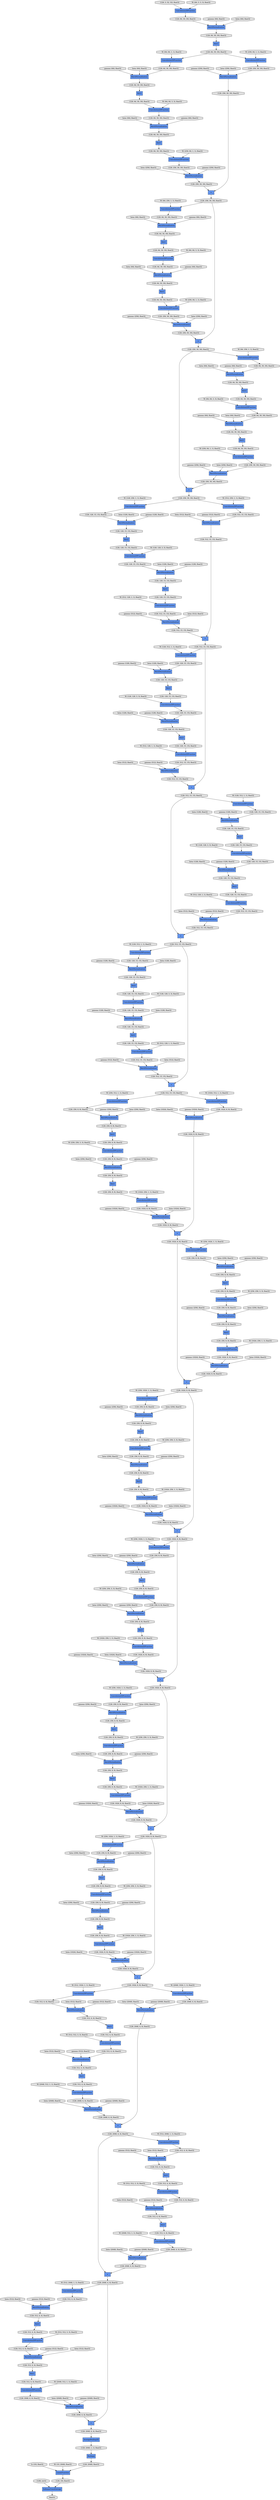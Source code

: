 digraph graphname{rankdir=TB;2721975992392 [label="_ + _",shape="record",fillcolor="#6495ED",style="filled"];2721975992520 [label="(128, 512, 4, 4), float32",shape="octagon",fillcolor="#E0E0E0",style="filled"];2721975730376 [label="ReLU",shape="record",fillcolor="#6495ED",style="filled"];2722725920968 [label="beta: (64), float32",shape="octagon",fillcolor="#E0E0E0",style="filled"];2722725921032 [label="W: (64, 64, 3, 3), float32",shape="octagon",fillcolor="#E0E0E0",style="filled"];2721975730504 [label="(128, 64, 30, 30), float32",shape="octagon",fillcolor="#E0E0E0",style="filled"];2721975861704 [label="ReLU",shape="record",fillcolor="#6495ED",style="filled"];2721975992904 [label="(128, 2048, 4, 4), float32",shape="octagon",fillcolor="#E0E0E0",style="filled"];2721975861832 [label="(128, 256, 8, 8), float32",shape="octagon",fillcolor="#E0E0E0",style="filled"];2722725921352 [label="gamma: (64), float32",shape="octagon",fillcolor="#E0E0E0",style="filled"];2721975861896 [label="BatchNormalization",shape="record",fillcolor="#6495ED",style="filled"];2722725921416 [label="W: (256, 64, 1, 1), float32",shape="octagon",fillcolor="#E0E0E0",style="filled"];2721975731080 [label="(128, 64, 30, 30), float32",shape="octagon",fillcolor="#E0E0E0",style="filled"];2721975731144 [label="_ + _",shape="record",fillcolor="#6495ED",style="filled"];2722725889032 [label="gamma: (256), float32",shape="octagon",fillcolor="#E0E0E0",style="filled"];2722725987464 [label="W: (512, 512, 3, 3), float32",shape="octagon",fillcolor="#E0E0E0",style="filled"];2721975993480 [label="(128, 2048, 4, 4), float32",shape="octagon",fillcolor="#E0E0E0",style="filled"];2721975862408 [label="(128, 256, 8, 8), float32",shape="octagon",fillcolor="#E0E0E0",style="filled"];2721975731336 [label="(128, 64, 30, 30), float32",shape="octagon",fillcolor="#E0E0E0",style="filled"];2721975862472 [label="_ + _",shape="record",fillcolor="#6495ED",style="filled"];2722725987592 [label="W: (2048, 512, 1, 1), float32",shape="octagon",fillcolor="#E0E0E0",style="filled"];2721975993672 [label="(128, 2048, 4, 4), float32",shape="octagon",fillcolor="#E0E0E0",style="filled"];2721975862664 [label="(128, 256, 8, 8), float32",shape="octagon",fillcolor="#E0E0E0",style="filled"];2722725922184 [label="beta: (64), float32",shape="octagon",fillcolor="#E0E0E0",style="filled"];2722726020552 [label="beta: (2048), float32",shape="octagon",fillcolor="#E0E0E0",style="filled"];2722725889480 [label="beta: (1024), float32",shape="octagon",fillcolor="#E0E0E0",style="filled"];2721975993864 [label="ReLU",shape="record",fillcolor="#6495ED",style="filled"];2721975731720 [label="(128, 256, 30, 30), float32",shape="octagon",fillcolor="#E0E0E0",style="filled"];2721975731784 [label="BatchNormalization",shape="record",fillcolor="#6495ED",style="filled"];2721975993992 [label="(128, 512, 4, 4), float32",shape="octagon",fillcolor="#E0E0E0",style="filled"];2722725987976 [label="beta: (512), float32",shape="octagon",fillcolor="#E0E0E0",style="filled"];2721975731848 [label="Convolution2DFunction",shape="record",fillcolor="#6495ED",style="filled"];2721975994056 [label="BatchNormalization",shape="record",fillcolor="#6495ED",style="filled"];2722726020872 [label="W: (2048, 1024, 1, 1), float32",shape="octagon",fillcolor="#E0E0E0",style="filled"];2721975863048 [label="(128, 1024, 8, 8), float32",shape="octagon",fillcolor="#E0E0E0",style="filled"];2721975863112 [label="BatchNormalization",shape="record",fillcolor="#6495ED",style="filled"];2722725988232 [label="beta: (512), float32",shape="octagon",fillcolor="#E0E0E0",style="filled"];2721975863176 [label="Convolution2DFunction",shape="record",fillcolor="#6495ED",style="filled"];2721975994440 [label="Convolution2DFunction",shape="record",fillcolor="#6495ED",style="filled"];2722726021192 [label="gamma: (2048), float32",shape="octagon",fillcolor="#E0E0E0",style="filled"];2721975732296 [label="(128, 256, 30, 30), float32",shape="octagon",fillcolor="#E0E0E0",style="filled"];2721975994568 [label="(128, 512, 4, 4), float32",shape="octagon",fillcolor="#E0E0E0",style="filled"];2722725890248 [label="gamma: (1024), float32",shape="octagon",fillcolor="#E0E0E0",style="filled"];2721975994632 [label="Convolution2DFunction",shape="record",fillcolor="#6495ED",style="filled"];2721975732488 [label="(128, 256, 30, 30), float32",shape="octagon",fillcolor="#E0E0E0",style="filled"];2721975863624 [label="(128, 1024, 8, 8), float32",shape="octagon",fillcolor="#E0E0E0",style="filled"];2721975732616 [label="ReLU",shape="record",fillcolor="#6495ED",style="filled"];2721975994824 [label="(128, 512, 4, 4), float32",shape="octagon",fillcolor="#E0E0E0",style="filled"];2721975863816 [label="(128, 1024, 8, 8), float32",shape="octagon",fillcolor="#E0E0E0",style="filled"];2721975732744 [label="(128, 128, 15, 15), float32",shape="octagon",fillcolor="#E0E0E0",style="filled"];2722725890632 [label="beta: (256), float32",shape="octagon",fillcolor="#E0E0E0",style="filled"];2721975732808 [label="BatchNormalization",shape="record",fillcolor="#6495ED",style="filled"];2722725890760 [label="W: (1024, 256, 1, 1), float32",shape="octagon",fillcolor="#E0E0E0",style="filled"];2721975864008 [label="ReLU",shape="record",fillcolor="#6495ED",style="filled"];2721975995144 [label="ReLU",shape="record",fillcolor="#6495ED",style="filled"];2722726021896 [label="beta: (2048), float32",shape="octagon",fillcolor="#E0E0E0",style="filled"];2721975864136 [label="(128, 256, 8, 8), float32",shape="octagon",fillcolor="#E0E0E0",style="filled"];2721975995272 [label="(128, 512, 4, 4), float32",shape="octagon",fillcolor="#E0E0E0",style="filled"];2721975864200 [label="BatchNormalization",shape="record",fillcolor="#6495ED",style="filled"];2721975995336 [label="BatchNormalization",shape="record",fillcolor="#6495ED",style="filled"];2722725891016 [label="W: (256, 256, 3, 3), float32",shape="octagon",fillcolor="#E0E0E0",style="filled"];2721975733192 [label="Convolution2DFunction",shape="record",fillcolor="#6495ED",style="filled"];2722725923848 [label="gamma: (256), float32",shape="octagon",fillcolor="#E0E0E0",style="filled"];2721975733320 [label="(128, 128, 15, 15), float32",shape="octagon",fillcolor="#E0E0E0",style="filled"];2721975995528 [label="BatchNormalization",shape="record",fillcolor="#6495ED",style="filled"];2722726022280 [label="gamma: (2048), float32",shape="octagon",fillcolor="#E0E0E0",style="filled"];2721975733384 [label="Convolution2DFunction",shape="record",fillcolor="#6495ED",style="filled"];2721975864584 [label="Convolution2DFunction",shape="record",fillcolor="#6495ED",style="filled"];2721975733576 [label="(128, 128, 15, 15), float32",shape="octagon",fillcolor="#E0E0E0",style="filled"];2721975864712 [label="(128, 256, 8, 8), float32",shape="octagon",fillcolor="#E0E0E0",style="filled"];2721975995848 [label="(128, 512, 4, 4), float32",shape="octagon",fillcolor="#E0E0E0",style="filled"];2722725989832 [label="gamma: (512), float32",shape="octagon",fillcolor="#E0E0E0",style="filled"];2721975864776 [label="Convolution2DFunction",shape="record",fillcolor="#6495ED",style="filled"];2721975995912 [label="_ + _",shape="record",fillcolor="#6495ED",style="filled"];2722725989960 [label="gamma: (2048), float32",shape="octagon",fillcolor="#E0E0E0",style="filled"];2721975864968 [label="(128, 256, 8, 8), float32",shape="octagon",fillcolor="#E0E0E0",style="filled"];2722725924488 [label="gamma: (64), float32",shape="octagon",fillcolor="#E0E0E0",style="filled"];2721975996104 [label="(128, 512, 4, 4), float32",shape="octagon",fillcolor="#E0E0E0",style="filled"];2722725924552 [label="beta: (256), float32",shape="octagon",fillcolor="#E0E0E0",style="filled"];2721975865096 [label="BatchNormalization",shape="record",fillcolor="#6495ED",style="filled"];2721975734024 [label="ReLU",shape="record",fillcolor="#6495ED",style="filled"];2721975734152 [label="(128, 128, 15, 15), float32",shape="octagon",fillcolor="#E0E0E0",style="filled"];2721975865288 [label="ReLU",shape="record",fillcolor="#6495ED",style="filled"];2721975734216 [label="BatchNormalization",shape="record",fillcolor="#6495ED",style="filled"];2722725925064 [label="gamma: (64), float32",shape="octagon",fillcolor="#E0E0E0",style="filled"];2721975800136 [label="ReLU",shape="record",fillcolor="#6495ED",style="filled"];2721975800264 [label="(128, 128, 15, 15), float32",shape="octagon",fillcolor="#E0E0E0",style="filled"];2721975800328 [label="BatchNormalization",shape="record",fillcolor="#6495ED",style="filled"];2722725925640 [label="W: (64, 64, 3, 3), float32",shape="octagon",fillcolor="#E0E0E0",style="filled"];2721975800840 [label="(128, 128, 15, 15), float32",shape="octagon",fillcolor="#E0E0E0",style="filled"];2722725925896 [label="beta: (64), float32",shape="octagon",fillcolor="#E0E0E0",style="filled"];2721975800904 [label="_ + _",shape="record",fillcolor="#6495ED",style="filled"];2721975801096 [label="(128, 128, 15, 15), float32",shape="octagon",fillcolor="#E0E0E0",style="filled"];2722725926408 [label="beta: (256), float32",shape="octagon",fillcolor="#E0E0E0",style="filled"];2721975801480 [label="(128, 512, 15, 15), float32",shape="octagon",fillcolor="#E0E0E0",style="filled"];2721975801544 [label="BatchNormalization",shape="record",fillcolor="#6495ED",style="filled"];2721975802056 [label="(128, 512, 15, 15), float32",shape="octagon",fillcolor="#E0E0E0",style="filled"];2721975802248 [label="(128, 512, 15, 15), float32",shape="octagon",fillcolor="#E0E0E0",style="filled"];2721975802440 [label="ReLU",shape="record",fillcolor="#6495ED",style="filled"];2721975802568 [label="(128, 128, 15, 15), float32",shape="octagon",fillcolor="#E0E0E0",style="filled"];2721975802632 [label="BatchNormalization",shape="record",fillcolor="#6495ED",style="filled"];2722725927816 [label="W: (256, 64, 1, 1), float32",shape="octagon",fillcolor="#E0E0E0",style="filled"];2721975803016 [label="Convolution2DFunction",shape="record",fillcolor="#6495ED",style="filled"];2721975803144 [label="(128, 128, 15, 15), float32",shape="octagon",fillcolor="#E0E0E0",style="filled"];2721975803208 [label="Convolution2DFunction",shape="record",fillcolor="#6495ED",style="filled"];2721975803400 [label="(128, 128, 15, 15), float32",shape="octagon",fillcolor="#E0E0E0",style="filled"];2721975803528 [label="BatchNormalization",shape="record",fillcolor="#6495ED",style="filled"];2722725928584 [label="gamma: (256), float32",shape="octagon",fillcolor="#E0E0E0",style="filled"];2721975803720 [label="ReLU",shape="record",fillcolor="#6495ED",style="filled"];2721975803848 [label="(128, 128, 15, 15), float32",shape="octagon",fillcolor="#E0E0E0",style="filled"];2721976066184 [label="float32",shape="octagon",fillcolor="#E0E0E0",style="filled"];2721975902472 [label="(128, 256, 8, 8), float32",shape="octagon",fillcolor="#E0E0E0",style="filled"];2722747588872 [label="(128, 3, 32, 32), float32",shape="octagon",fillcolor="#E0E0E0",style="filled"];2721975968072 [label="(128, 2048, 4, 4), float32",shape="octagon",fillcolor="#E0E0E0",style="filled"];2722725962056 [label="gamma: (256), float32",shape="octagon",fillcolor="#E0E0E0",style="filled"];2721975902536 [label="_ + _",shape="record",fillcolor="#6495ED",style="filled"];2722747589000 [label="ReLU",shape="record",fillcolor="#6495ED",style="filled"];2722747589064 [label="(128, 64, 30, 30), float32",shape="octagon",fillcolor="#E0E0E0",style="filled"];2722726027784 [label="gamma: (1024), float32",shape="octagon",fillcolor="#E0E0E0",style="filled"];2721975902728 [label="(128, 256, 8, 8), float32",shape="octagon",fillcolor="#E0E0E0",style="filled"];2722726060616 [label="W: (1024, 256, 1, 1), float32",shape="octagon",fillcolor="#E0E0E0",style="filled"];2721975968392 [label="_ + _",shape="record",fillcolor="#6495ED",style="filled"];2722726060680 [label="beta: (1024), float32",shape="octagon",fillcolor="#E0E0E0",style="filled"];2722726060744 [label="W: (256, 256, 3, 3), float32",shape="octagon",fillcolor="#E0E0E0",style="filled"];2721975968520 [label="(128, 2048, 4, 4), float32",shape="octagon",fillcolor="#E0E0E0",style="filled"];2722747589448 [label="Convolution2DFunction",shape="record",fillcolor="#6495ED",style="filled"];2721975903112 [label="(128, 1024, 8, 8), float32",shape="octagon",fillcolor="#E0E0E0",style="filled"];2721975903176 [label="BatchNormalization",shape="record",fillcolor="#6495ED",style="filled"];2721975903240 [label="Convolution2DFunction",shape="record",fillcolor="#6495ED",style="filled"];2721975969096 [label="(128, 2048, 4, 4), float32",shape="octagon",fillcolor="#E0E0E0",style="filled"];2722725963144 [label="W: (256, 1024, 1, 1), float32",shape="octagon",fillcolor="#E0E0E0",style="filled"];2721975903688 [label="(128, 1024, 8, 8), float32",shape="octagon",fillcolor="#E0E0E0",style="filled"];2722747590088 [label="(128, 64, 30, 30), float32",shape="octagon",fillcolor="#E0E0E0",style="filled"];2721975969288 [label="Convolution2DFunction",shape="record",fillcolor="#6495ED",style="filled"];2722726061576 [label="gamma: (256), float32",shape="octagon",fillcolor="#E0E0E0",style="filled"];2722747590152 [label="Convolution2DFunction",shape="record",fillcolor="#6495ED",style="filled"];2722726028872 [label="W: (1024, 256, 1, 1), float32",shape="octagon",fillcolor="#E0E0E0",style="filled"];2722747590216 [label="(128, 64, 30, 30), float32",shape="octagon",fillcolor="#E0E0E0",style="filled"];2721975903880 [label="(128, 1024, 8, 8), float32",shape="octagon",fillcolor="#E0E0E0",style="filled"];2722725963400 [label="gamma: (256), float32",shape="octagon",fillcolor="#E0E0E0",style="filled"];2721975969480 [label="(128, 2048, 4, 4), float32",shape="octagon",fillcolor="#E0E0E0",style="filled"];2722726029000 [label="beta: (1024), float32",shape="octagon",fillcolor="#E0E0E0",style="filled"];2722726061832 [label="beta: (256), float32",shape="octagon",fillcolor="#E0E0E0",style="filled"];2721975969608 [label="ReLU",shape="record",fillcolor="#6495ED",style="filled"];2721975904072 [label="ReLU",shape="record",fillcolor="#6495ED",style="filled"];2722747590536 [label="(128, 64, 30, 30), float32",shape="octagon",fillcolor="#E0E0E0",style="filled"];2721975969736 [label="(128, 512, 4, 4), float32",shape="octagon",fillcolor="#E0E0E0",style="filled"];2721975904200 [label="(128, 256, 8, 8), float32",shape="octagon",fillcolor="#E0E0E0",style="filled"];2721975969800 [label="BatchNormalization",shape="record",fillcolor="#6495ED",style="filled"];2721975904264 [label="BatchNormalization",shape="record",fillcolor="#6495ED",style="filled"];2722747590920 [label="ReLU",shape="record",fillcolor="#6495ED",style="filled"];2721975970184 [label="Convolution2DFunction",shape="record",fillcolor="#6495ED",style="filled"];2721975904648 [label="Convolution2DFunction",shape="record",fillcolor="#6495ED",style="filled"];2722747591048 [label="(128, 64, 30, 30), float32",shape="octagon",fillcolor="#E0E0E0",style="filled"];2722747591112 [label="BatchNormalization",shape="record",fillcolor="#6495ED",style="filled"];2721975970312 [label="(128, 512, 4, 4), float32",shape="octagon",fillcolor="#E0E0E0",style="filled"];2722725964296 [label="beta: (256), float32",shape="octagon",fillcolor="#E0E0E0",style="filled"];2721975904776 [label="(128, 256, 8, 8), float32",shape="octagon",fillcolor="#E0E0E0",style="filled"];2721975970376 [label="Convolution2DFunction",shape="record",fillcolor="#6495ED",style="filled"];2722726029896 [label="W: (512, 1024, 1, 1), float32",shape="octagon",fillcolor="#E0E0E0",style="filled"];2721975904840 [label="Convolution2DFunction",shape="record",fillcolor="#6495ED",style="filled"];2722725964488 [label="W: (256, 256, 3, 3), float32",shape="octagon",fillcolor="#E0E0E0",style="filled"];2721975970568 [label="(128, 512, 4, 4), float32",shape="octagon",fillcolor="#E0E0E0",style="filled"];2721975905032 [label="(128, 256, 8, 8), float32",shape="octagon",fillcolor="#E0E0E0",style="filled"];2722747591496 [label="Convolution2DFunction",shape="record",fillcolor="#6495ED",style="filled"];2722747591624 [label="(128, 64, 30, 30), float32",shape="octagon",fillcolor="#E0E0E0",style="filled"];2722747591688 [label="Convolution2DFunction",shape="record",fillcolor="#6495ED",style="filled"];2721975905352 [label="ReLU",shape="record",fillcolor="#6495ED",style="filled"];2722712071240 [label="beta: (128), float32",shape="octagon",fillcolor="#E0E0E0",style="filled"];2721975971016 [label="ReLU",shape="record",fillcolor="#6495ED",style="filled"];2721975905480 [label="(128, 256, 8, 8), float32",shape="octagon",fillcolor="#E0E0E0",style="filled"];2722747591880 [label="(128, 64, 30, 30), float32",shape="octagon",fillcolor="#E0E0E0",style="filled"];2721975905544 [label="BatchNormalization",shape="record",fillcolor="#6495ED",style="filled"];2721975971144 [label="(128, 512, 4, 4), float32",shape="octagon",fillcolor="#E0E0E0",style="filled"];2721975971208 [label="BatchNormalization",shape="record",fillcolor="#6495ED",style="filled"];2722726063496 [label="gamma: (1024), float32",shape="octagon",fillcolor="#E0E0E0",style="filled"];2721975905736 [label="BatchNormalization",shape="record",fillcolor="#6495ED",style="filled"];2721975971400 [label="BatchNormalization",shape="record",fillcolor="#6495ED",style="filled"];2722725965448 [label="beta: (256), float32",shape="octagon",fillcolor="#E0E0E0",style="filled"];2722747592328 [label="ReLU",shape="record",fillcolor="#6495ED",style="filled"];2721975906056 [label="(128, 256, 8, 8), float32",shape="octagon",fillcolor="#E0E0E0",style="filled"];2722747592456 [label="BatchNormalization",shape="record",fillcolor="#6495ED",style="filled"];2721975906120 [label="_ + _",shape="record",fillcolor="#6495ED",style="filled"];2721975971720 [label="(128, 512, 4, 4), float32",shape="octagon",fillcolor="#E0E0E0",style="filled"];2722726064200 [label="W: (1024, 256, 1, 1), float32",shape="octagon",fillcolor="#E0E0E0",style="filled"];2721975775304 [label="(128, 128, 15, 15), float32",shape="octagon",fillcolor="#E0E0E0",style="filled"];2721975709768 [label="Convolution2DFunction",shape="record",fillcolor="#6495ED",style="filled"];2721975775368 [label="Convolution2DFunction",shape="record",fillcolor="#6495ED",style="filled"];2721975709896 [label="(128, 64, 30, 30), float32",shape="octagon",fillcolor="#E0E0E0",style="filled"];2721975775560 [label="(128, 128, 15, 15), float32",shape="octagon",fillcolor="#E0E0E0",style="filled"];2722725999048 [label="gamma: (512), float32",shape="octagon",fillcolor="#E0E0E0",style="filled"];2721975710344 [label="ReLU",shape="record",fillcolor="#6495ED",style="filled"];2721975776008 [label="ReLU",shape="record",fillcolor="#6495ED",style="filled"];2721975710472 [label="(128, 64, 30, 30), float32",shape="octagon",fillcolor="#E0E0E0",style="filled"];2721975710536 [label="BatchNormalization",shape="record",fillcolor="#6495ED",style="filled"];2722725999496 [label="W: (512, 2048, 1, 1), float32",shape="octagon",fillcolor="#E0E0E0",style="filled"];2722726065032 [label="beta: (1024), float32",shape="octagon",fillcolor="#E0E0E0",style="filled"];2721975776136 [label="(128, 128, 15, 15), float32",shape="octagon",fillcolor="#E0E0E0",style="filled"];2722726163336 [label="beta: (128), float32",shape="octagon",fillcolor="#E0E0E0",style="filled"];2721975776200 [label="BatchNormalization",shape="record",fillcolor="#6495ED",style="filled"];2722726065160 [label="gamma: (1024), float32",shape="octagon",fillcolor="#E0E0E0",style="filled"];2722726163784 [label="W: (128, 512, 1, 1), float32",shape="octagon",fillcolor="#E0E0E0",style="filled"];2721975711048 [label="(128, 64, 30, 30), float32",shape="octagon",fillcolor="#E0E0E0",style="filled"];2721975711112 [label="_ + _",shape="record",fillcolor="#6495ED",style="filled"];2721975776712 [label="(128, 128, 15, 15), float32",shape="octagon",fillcolor="#E0E0E0",style="filled"];2721975776776 [label="_ + _",shape="record",fillcolor="#6495ED",style="filled"];2721975711304 [label="(128, 64, 30, 30), float32",shape="octagon",fillcolor="#E0E0E0",style="filled"];2721975776968 [label="(128, 128, 15, 15), float32",shape="octagon",fillcolor="#E0E0E0",style="filled"];2721975711688 [label="(128, 256, 30, 30), float32",shape="octagon",fillcolor="#E0E0E0",style="filled"];2721975711752 [label="BatchNormalization",shape="record",fillcolor="#6495ED",style="filled"];2721975777352 [label="(128, 512, 15, 15), float32",shape="octagon",fillcolor="#E0E0E0",style="filled"];2722726000776 [label="beta: (512), float32",shape="octagon",fillcolor="#E0E0E0",style="filled"];2721975777416 [label="BatchNormalization",shape="record",fillcolor="#6495ED",style="filled"];2721975777480 [label="Convolution2DFunction",shape="record",fillcolor="#6495ED",style="filled"];2722726164808 [label="W: (512, 128, 1, 1), float32",shape="octagon",fillcolor="#E0E0E0",style="filled"];2722726001096 [label="beta: (2048), float32",shape="octagon",fillcolor="#E0E0E0",style="filled"];2721975712264 [label="(128, 256, 30, 30), float32",shape="octagon",fillcolor="#E0E0E0",style="filled"];2722726165064 [label="beta: (512), float32",shape="octagon",fillcolor="#E0E0E0",style="filled"];2722747562568 [label="Convolution2DFunction",shape="record",fillcolor="#6495ED",style="filled"];2722726066824 [label="beta: (256), float32",shape="octagon",fillcolor="#E0E0E0",style="filled"];2721975777928 [label="(128, 512, 15, 15), float32",shape="octagon",fillcolor="#E0E0E0",style="filled"];2722726165128 [label="beta: (512), float32",shape="octagon",fillcolor="#E0E0E0",style="filled"];2722726165192 [label="W: (512, 256, 1, 1), float32",shape="octagon",fillcolor="#E0E0E0",style="filled"];2721975712456 [label="(128, 256, 30, 30), float32",shape="octagon",fillcolor="#E0E0E0",style="filled"];2722726001480 [label="gamma: (2048), float32",shape="octagon",fillcolor="#E0E0E0",style="filled"];2721975778120 [label="(128, 512, 15, 15), float32",shape="octagon",fillcolor="#E0E0E0",style="filled"];2721975712648 [label="ReLU",shape="record",fillcolor="#6495ED",style="filled"];2722747562888 [label="BatchNormalization",shape="record",fillcolor="#6495ED",style="filled"];2721975778312 [label="ReLU",shape="record",fillcolor="#6495ED",style="filled"];2721975712776 [label="(128, 64, 30, 30), float32",shape="octagon",fillcolor="#E0E0E0",style="filled"];2721975712840 [label="BatchNormalization",shape="record",fillcolor="#6495ED",style="filled"];2721975778440 [label="(128, 128, 15, 15), float32",shape="octagon",fillcolor="#E0E0E0",style="filled"];2721975778504 [label="BatchNormalization",shape="record",fillcolor="#6495ED",style="filled"];2722726165832 [label="gamma: (512), float32",shape="octagon",fillcolor="#E0E0E0",style="filled"];2722726165960 [label="gamma: (512), float32",shape="octagon",fillcolor="#E0E0E0",style="filled"];2721975713224 [label="Convolution2DFunction",shape="record",fillcolor="#6495ED",style="filled"];2721975778888 [label="Convolution2DFunction",shape="record",fillcolor="#6495ED",style="filled"];2721975713352 [label="(128, 64, 30, 30), float32",shape="octagon",fillcolor="#E0E0E0",style="filled"];2721975713416 [label="Convolution2DFunction",shape="record",fillcolor="#6495ED",style="filled"];2721975779016 [label="(128, 128, 15, 15), float32",shape="octagon",fillcolor="#E0E0E0",style="filled"];2722726067976 [label="gamma: (256), float32",shape="octagon",fillcolor="#E0E0E0",style="filled"];2721975779080 [label="Convolution2DFunction",shape="record",fillcolor="#6495ED",style="filled"];2721975713608 [label="(128, 64, 30, 30), float32",shape="octagon",fillcolor="#E0E0E0",style="filled"];2722726002568 [label="W: (2048, 512, 1, 1), float32",shape="octagon",fillcolor="#E0E0E0",style="filled"];2721975779272 [label="(128, 128, 15, 15), float32",shape="octagon",fillcolor="#E0E0E0",style="filled"];2721975713736 [label="BatchNormalization",shape="record",fillcolor="#6495ED",style="filled"];2721976008840 [label="(128, 2048, 4, 4), float32",shape="octagon",fillcolor="#E0E0E0",style="filled"];2721975877768 [label="(128, 256, 8, 8), float32",shape="octagon",fillcolor="#E0E0E0",style="filled"];2722725937288 [label="gamma: (256), float32",shape="octagon",fillcolor="#E0E0E0",style="filled"];2721975845064 [label="(128, 256, 8, 8), float32",shape="octagon",fillcolor="#E0E0E0",style="filled"];2722726035656 [label="W: (1024, 512, 1, 1), float32",shape="octagon",fillcolor="#E0E0E0",style="filled"];2721976008968 [label="Reshape",shape="record",fillcolor="#6495ED",style="filled"];2721975845128 [label="Convolution2DFunction",shape="record",fillcolor="#6495ED",style="filled"];2721975845320 [label="(128, 256, 8, 8), float32",shape="octagon",fillcolor="#E0E0E0",style="filled"];2721975943752 [label="(128, 1024, 8, 8), float32",shape="octagon",fillcolor="#E0E0E0",style="filled"];2721976009416 [label="(128, 2048, 4, 4), float32",shape="octagon",fillcolor="#E0E0E0",style="filled"];2721975878344 [label="(128, 256, 8, 8), float32",shape="octagon",fillcolor="#E0E0E0",style="filled"];2721975943944 [label="(128, 1024, 8, 8), float32",shape="octagon",fillcolor="#E0E0E0",style="filled"];2721975878408 [label="_ + _",shape="record",fillcolor="#6495ED",style="filled"];2721976009608 [label="(128, 2048, 4, 4), float32",shape="octagon",fillcolor="#E0E0E0",style="filled"];2721975944072 [label="ReLU",shape="record",fillcolor="#6495ED",style="filled"];2722726232968 [label="W: (256, 64, 1, 1), float32",shape="octagon",fillcolor="#E0E0E0",style="filled"];2721975878600 [label="(128, 256, 8, 8), float32",shape="octagon",fillcolor="#E0E0E0",style="filled"];2722726036424 [label="gamma: (256), float32",shape="octagon",fillcolor="#E0E0E0",style="filled"];2721975845832 [label="(128, 1024, 8, 8), float32",shape="octagon",fillcolor="#E0E0E0",style="filled"];2721975944200 [label="(128, 512, 4, 4), float32",shape="octagon",fillcolor="#E0E0E0",style="filled"];2721975845896 [label="BatchNormalization",shape="record",fillcolor="#6495ED",style="filled"];2721976009800 [label="(128, 2048, 1, 1), float32",shape="octagon",fillcolor="#E0E0E0",style="filled"];2721975944264 [label="BatchNormalization",shape="record",fillcolor="#6495ED",style="filled"];2721975878984 [label="(128, 1024, 8, 8), float32",shape="octagon",fillcolor="#E0E0E0",style="filled"];2721975879048 [label="BatchNormalization",shape="record",fillcolor="#6495ED",style="filled"];2721975846280 [label="Convolution2DFunction",shape="record",fillcolor="#6495ED",style="filled"];2722726233480 [label="gamma: (64), float32",shape="octagon",fillcolor="#E0E0E0",style="filled"];2721976010184 [label="SoftmaxCrossEntropy",shape="record",fillcolor="#6495ED",style="filled"];2721975944648 [label="Convolution2DFunction",shape="record",fillcolor="#6495ED",style="filled"];2721975879112 [label="Convolution2DFunction",shape="record",fillcolor="#6495ED",style="filled"];2721976010248 [label="LinearFunction",shape="record",fillcolor="#6495ED",style="filled"];2721975846408 [label="(128, 1024, 8, 8), float32",shape="octagon",fillcolor="#E0E0E0",style="filled"];2721975944776 [label="(128, 512, 4, 4), float32",shape="octagon",fillcolor="#E0E0E0",style="filled"];2721976010376 [label="(128, 2048), float32",shape="octagon",fillcolor="#E0E0E0",style="filled"];2721975944840 [label="Convolution2DFunction",shape="record",fillcolor="#6495ED",style="filled"];2721975945032 [label="(128, 512, 4, 4), float32",shape="octagon",fillcolor="#E0E0E0",style="filled"];2722726070088 [label="W: (256, 1024, 1, 1), float32",shape="octagon",fillcolor="#E0E0E0",style="filled"];2721975846728 [label="_ + _",shape="record",fillcolor="#6495ED",style="filled"];2721975879560 [label="(128, 1024, 8, 8), float32",shape="octagon",fillcolor="#E0E0E0",style="filled"];2722726233992 [label="beta: (64), float32",shape="octagon",fillcolor="#E0E0E0",style="filled"];2722725939080 [label="W: (256, 64, 1, 1), float32",shape="octagon",fillcolor="#E0E0E0",style="filled"];2721975846856 [label="(128, 1024, 8, 8), float32",shape="octagon",fillcolor="#E0E0E0",style="filled"];2721975846920 [label="BatchNormalization",shape="record",fillcolor="#6495ED",style="filled"];2721975879752 [label="(128, 1024, 8, 8), float32",shape="octagon",fillcolor="#E0E0E0",style="filled"];2722726234248 [label="W: (64, 256, 1, 1), float32",shape="octagon",fillcolor="#E0E0E0",style="filled"];2722725939336 [label="gamma: (64), float32",shape="octagon",fillcolor="#E0E0E0",style="filled"];2721975945480 [label="ReLU",shape="record",fillcolor="#6495ED",style="filled"];2721975879944 [label="ReLU",shape="record",fillcolor="#6495ED",style="filled"];2721976011080 [label="(128), int32",shape="octagon",fillcolor="#E0E0E0",style="filled"];2722726037832 [label="beta: (1024), float32",shape="octagon",fillcolor="#E0E0E0",style="filled"];2721975945608 [label="(128, 512, 4, 4), float32",shape="octagon",fillcolor="#E0E0E0",style="filled"];2721975880072 [label="(128, 256, 8, 8), float32",shape="octagon",fillcolor="#E0E0E0",style="filled"];2722726234504 [label="beta: (64), float32",shape="octagon",fillcolor="#E0E0E0",style="filled"];2722726070728 [label="beta: (1024), float32",shape="octagon",fillcolor="#E0E0E0",style="filled"];2721976011208 [label="(128, 10), float32",shape="octagon",fillcolor="#E0E0E0",style="filled"];2721975945672 [label="BatchNormalization",shape="record",fillcolor="#6495ED",style="filled"];2721975880136 [label="BatchNormalization",shape="record",fillcolor="#6495ED",style="filled"];2721975847432 [label="(128, 1024, 8, 8), float32",shape="octagon",fillcolor="#E0E0E0",style="filled"];2722726234760 [label="gamma: (256), float32",shape="octagon",fillcolor="#E0E0E0",style="filled"];2722725939848 [label="beta: (256), float32",shape="octagon",fillcolor="#E0E0E0",style="filled"];2722726070984 [label="W: (1024, 256, 1, 1), float32",shape="octagon",fillcolor="#E0E0E0",style="filled"];2721975847624 [label="Convolution2DFunction",shape="record",fillcolor="#6495ED",style="filled"];2722725939912 [label="beta: (64), float32",shape="octagon",fillcolor="#E0E0E0",style="filled"];2721975880520 [label="Convolution2DFunction",shape="record",fillcolor="#6495ED",style="filled"];2721975847816 [label="(128, 1024, 8, 8), float32",shape="octagon",fillcolor="#E0E0E0",style="filled"];2721975946184 [label="(128, 512, 4, 4), float32",shape="octagon",fillcolor="#E0E0E0",style="filled"];2721975880648 [label="(128, 256, 8, 8), float32",shape="octagon",fillcolor="#E0E0E0",style="filled"];2721975946248 [label="Convolution2DFunction",shape="record",fillcolor="#6495ED",style="filled"];2721975880712 [label="Convolution2DFunction",shape="record",fillcolor="#6495ED",style="filled"];2721975847944 [label="ReLU",shape="record",fillcolor="#6495ED",style="filled"];2721975848072 [label="(128, 256, 8, 8), float32",shape="octagon",fillcolor="#E0E0E0",style="filled"];2722726235272 [label="gamma: (64), float32",shape="octagon",fillcolor="#E0E0E0",style="filled"];2721975946440 [label="(128, 512, 4, 4), float32",shape="octagon",fillcolor="#E0E0E0",style="filled"];2721975880904 [label="(128, 256, 8, 8), float32",shape="octagon",fillcolor="#E0E0E0",style="filled"];2721975848136 [label="BatchNormalization",shape="record",fillcolor="#6495ED",style="filled"];2722726235336 [label="W: (64, 64, 3, 3), float32",shape="octagon",fillcolor="#E0E0E0",style="filled"];2721975881224 [label="ReLU",shape="record",fillcolor="#6495ED",style="filled"];2722726039048 [label="gamma: (1024), float32",shape="octagon",fillcolor="#E0E0E0",style="filled"];2722726071880 [label="beta: (256), float32",shape="octagon",fillcolor="#E0E0E0",style="filled"];2721975848520 [label="Convolution2DFunction",shape="record",fillcolor="#6495ED",style="filled"];2721975881352 [label="(128, 256, 8, 8), float32",shape="octagon",fillcolor="#E0E0E0",style="filled"];2722726071944 [label="gamma: (1024), float32",shape="octagon",fillcolor="#E0E0E0",style="filled"];2722725940872 [label="W: (64, 256, 1, 1), float32",shape="octagon",fillcolor="#E0E0E0",style="filled"];2721975848648 [label="(128, 256, 8, 8), float32",shape="octagon",fillcolor="#E0E0E0",style="filled"];2721975946952 [label="(128, 2048, 4, 4), float32",shape="octagon",fillcolor="#E0E0E0",style="filled"];2721975881416 [label="BatchNormalization",shape="record",fillcolor="#6495ED",style="filled"];2722726072008 [label="gamma: (256), float32",shape="octagon",fillcolor="#E0E0E0",style="filled"];2721975947016 [label="BatchNormalization",shape="record",fillcolor="#6495ED",style="filled"];2721975848712 [label="Convolution2DFunction",shape="record",fillcolor="#6495ED",style="filled"];2722726039240 [label="W: (256, 1024, 1, 1), float32",shape="octagon",fillcolor="#E0E0E0",style="filled"];2721975947080 [label="BatchNormalization",shape="record",fillcolor="#6495ED",style="filled"];2721975947208 [label="Convolution2DFunction",shape="record",fillcolor="#6495ED",style="filled"];2721975848904 [label="(128, 256, 8, 8), float32",shape="octagon",fillcolor="#E0E0E0",style="filled"];2722726072648 [label="W: (512, 128, 1, 1), float32",shape="octagon",fillcolor="#E0E0E0",style="filled"];2722747633992 [label="(128, 64, 30, 30), float32",shape="octagon",fillcolor="#E0E0E0",style="filled"];2722747634056 [label="Convolution2DFunction",shape="record",fillcolor="#6495ED",style="filled"];2722726072776 [label="beta: (128), float32",shape="octagon",fillcolor="#E0E0E0",style="filled"];2721975816776 [label="(128, 128, 15, 15), float32",shape="octagon",fillcolor="#E0E0E0",style="filled"];2722747634248 [label="(128, 64, 30, 30), float32",shape="octagon",fillcolor="#E0E0E0",style="filled"];2721975816840 [label="_ + _",shape="record",fillcolor="#6495ED",style="filled"];2721975817032 [label="(128, 128, 15, 15), float32",shape="octagon",fillcolor="#E0E0E0",style="filled"];2722726138696 [label="W: (64, 3, 3, 3), float32",shape="octagon",fillcolor="#E0E0E0",style="filled"];2722747634760 [label="(128, 256, 30, 30), float32",shape="octagon",fillcolor="#E0E0E0",style="filled"];2722726073480 [label="gamma: (128), float32",shape="octagon",fillcolor="#E0E0E0",style="filled"];2722747634824 [label="BatchNormalization",shape="record",fillcolor="#6495ED",style="filled"];2721975817416 [label="(128, 512, 15, 15), float32",shape="octagon",fillcolor="#E0E0E0",style="filled"];2721975817480 [label="BatchNormalization",shape="record",fillcolor="#6495ED",style="filled"];2721975817544 [label="AveragePooling2D",shape="record",fillcolor="#6495ED",style="filled"];2722747635208 [label="Convolution2DFunction",shape="record",fillcolor="#6495ED",style="filled"];2722747635336 [label="(128, 256, 30, 30), float32",shape="octagon",fillcolor="#E0E0E0",style="filled"];2721975817992 [label="(128, 512, 15, 15), float32",shape="octagon",fillcolor="#E0E0E0",style="filled"];2722726074248 [label="gamma: (128), float32",shape="octagon",fillcolor="#E0E0E0",style="filled"];2721975818184 [label="(128, 512, 15, 15), float32",shape="octagon",fillcolor="#E0E0E0",style="filled"];2721975818312 [label="ReLU",shape="record",fillcolor="#6495ED",style="filled"];2722747635784 [label="(128, 256, 30, 30), float32",shape="octagon",fillcolor="#E0E0E0",style="filled"];2722747635848 [label="BatchNormalization",shape="record",fillcolor="#6495ED",style="filled"];2721975818440 [label="(128, 256, 8, 8), float32",shape="octagon",fillcolor="#E0E0E0",style="filled"];2722747635912 [label="_ + _",shape="record",fillcolor="#6495ED",style="filled"];2721975818504 [label="BatchNormalization",shape="record",fillcolor="#6495ED",style="filled"];2722725681544 [label="beta: (256), float32",shape="octagon",fillcolor="#E0E0E0",style="filled"];2722726074760 [label="W: (128, 512, 1, 1), float32",shape="octagon",fillcolor="#E0E0E0",style="filled"];2722747472392 [label="Convolution2DFunction",shape="record",fillcolor="#6495ED",style="filled"];2721975818888 [label="Convolution2DFunction",shape="record",fillcolor="#6495ED",style="filled"];2722747636360 [label="(128, 256, 30, 30), float32",shape="octagon",fillcolor="#E0E0E0",style="filled"];2722747636424 [label="Convolution2DFunction",shape="record",fillcolor="#6495ED",style="filled"];2722726140616 [label="gamma: (64), float32",shape="octagon",fillcolor="#E0E0E0",style="filled"];2721975819016 [label="(128, 256, 8, 8), float32",shape="octagon",fillcolor="#E0E0E0",style="filled"];2722747636488 [label="ReLU",shape="record",fillcolor="#6495ED",style="filled"];2721975819080 [label="Convolution2DFunction",shape="record",fillcolor="#6495ED",style="filled"];2721975819272 [label="(128, 256, 8, 8), float32",shape="octagon",fillcolor="#E0E0E0",style="filled"];2722726075464 [label="beta: (512), float32",shape="octagon",fillcolor="#E0E0E0",style="filled"];2722726141000 [label="W: (64, 64, 1, 1), float32",shape="octagon",fillcolor="#E0E0E0",style="filled"];2722747637000 [label="BatchNormalization",shape="record",fillcolor="#6495ED",style="filled"];2722747637064 [label="(128, 256, 30, 30), float32",shape="octagon",fillcolor="#E0E0E0",style="filled"];2722747637128 [label="(128, 64, 30, 30), float32",shape="octagon",fillcolor="#E0E0E0",style="filled"];2722712083912 [label="W: (256, 256, 3, 3), float32",shape="octagon",fillcolor="#E0E0E0",style="filled"];2721975819720 [label="ReLU",shape="record",fillcolor="#6495ED",style="filled"];2722726075912 [label="W: (128, 128, 3, 3), float32",shape="octagon",fillcolor="#E0E0E0",style="filled"];2721975819848 [label="(128, 256, 8, 8), float32",shape="octagon",fillcolor="#E0E0E0",style="filled"];2721975819912 [label="BatchNormalization",shape="record",fillcolor="#6495ED",style="filled"];2722726141576 [label="beta: (64), float32",shape="octagon",fillcolor="#E0E0E0",style="filled"];2722726076168 [label="gamma: (512), float32",shape="octagon",fillcolor="#E0E0E0",style="filled"];2722747637512 [label="Convolution2DFunction",shape="record",fillcolor="#6495ED",style="filled"];2722747637640 [label="(128, 64, 30, 30), float32",shape="octagon",fillcolor="#E0E0E0",style="filled"];2722726010952 [label="beta: (512), float32",shape="octagon",fillcolor="#E0E0E0",style="filled"];2722726109256 [label="W: (128, 128, 3, 3), float32",shape="octagon",fillcolor="#E0E0E0",style="filled"];2722725650696 [label="beta: (256), float32",shape="octagon",fillcolor="#E0E0E0",style="filled"];2722725912904 [label="beta: (256), float32",shape="octagon",fillcolor="#E0E0E0",style="filled"];2722725978568 [label="gamma: (256), float32",shape="octagon",fillcolor="#E0E0E0",style="filled"];2722725913096 [label="gamma: (1024), float32",shape="octagon",fillcolor="#E0E0E0",style="filled"];2721975755272 [label="(128, 128, 15, 15), float32",shape="octagon",fillcolor="#E0E0E0",style="filled"];2721975755336 [label="Convolution2DFunction",shape="record",fillcolor="#6495ED",style="filled"];2722726011528 [label="beta: (512), float32",shape="octagon",fillcolor="#E0E0E0",style="filled"];2722726011656 [label="gamma: (512), float32",shape="octagon",fillcolor="#E0E0E0",style="filled"];2721975755528 [label="(128, 128, 15, 15), float32",shape="octagon",fillcolor="#E0E0E0",style="filled"];2722725978952 [label="beta: (256), float32",shape="octagon",fillcolor="#E0E0E0",style="filled"];2722725651336 [label="W: (256, 256, 3, 3), float32",shape="octagon",fillcolor="#E0E0E0",style="filled"];2722725979016 [label="W: (256, 1024, 1, 1), float32",shape="octagon",fillcolor="#E0E0E0",style="filled"];2722726077320 [label="W: (128, 512, 1, 1), float32",shape="octagon",fillcolor="#E0E0E0",style="filled"];2722726077384 [label="beta: (128), float32",shape="octagon",fillcolor="#E0E0E0",style="filled"];2722726110344 [label="beta: (128), float32",shape="octagon",fillcolor="#E0E0E0",style="filled"];2721975756040 [label="(128, 512, 15, 15), float32",shape="octagon",fillcolor="#E0E0E0",style="filled"];2722725979464 [label="beta: (256), float32",shape="octagon",fillcolor="#E0E0E0",style="filled"];2721975756104 [label="BatchNormalization",shape="record",fillcolor="#6495ED",style="filled"];2722725979528 [label="W: (256, 256, 3, 3), float32",shape="octagon",fillcolor="#E0E0E0",style="filled"];2722726077832 [label="beta: (512), float32",shape="octagon",fillcolor="#E0E0E0",style="filled"];2722726012616 [label="gamma: (512), float32",shape="octagon",fillcolor="#E0E0E0",style="filled"];2721975756488 [label="Convolution2DFunction",shape="record",fillcolor="#6495ED",style="filled"];2721975756616 [label="(128, 512, 15, 15), float32",shape="octagon",fillcolor="#E0E0E0",style="filled"];2722726078344 [label="beta: (128), float32",shape="octagon",fillcolor="#E0E0E0",style="filled"];2722726111112 [label="beta: (256), float32",shape="octagon",fillcolor="#E0E0E0",style="filled"];2722726013064 [label="W: (512, 512, 3, 3), float32",shape="octagon",fillcolor="#E0E0E0",style="filled"];2721975756936 [label="_ + _",shape="record",fillcolor="#6495ED",style="filled"];2722725980424 [label="gamma: (256), float32",shape="octagon",fillcolor="#E0E0E0",style="filled"];2721975757064 [label="(128, 512, 15, 15), float32",shape="octagon",fillcolor="#E0E0E0",style="filled"];2722725914952 [label="beta: (1024), float32",shape="octagon",fillcolor="#E0E0E0",style="filled"];2721975757128 [label="BatchNormalization",shape="record",fillcolor="#6495ED",style="filled"];2722725653064 [label="W: (1024, 256, 1, 1), float32",shape="octagon",fillcolor="#E0E0E0",style="filled"];2722726079112 [label="W: (128, 128, 3, 3), float32",shape="octagon",fillcolor="#E0E0E0",style="filled"];2722726079176 [label="gamma: (128), float32",shape="octagon",fillcolor="#E0E0E0",style="filled"];2722726079304 [label="gamma: (512), float32",shape="octagon",fillcolor="#E0E0E0",style="filled"];2721975757640 [label="(128, 512, 15, 15), float32",shape="octagon",fillcolor="#E0E0E0",style="filled"];2722725653384 [label="gamma: (256), float32",shape="octagon",fillcolor="#E0E0E0",style="filled"];2721975757832 [label="Convolution2DFunction",shape="record",fillcolor="#6495ED",style="filled"];2722725915720 [label="W: (256, 1024, 1, 1), float32",shape="octagon",fillcolor="#E0E0E0",style="filled"];2722726112328 [label="gamma: (128), float32",shape="octagon",fillcolor="#E0E0E0",style="filled"];2722726014152 [label="W: (2048, 512, 1, 1), float32",shape="octagon",fillcolor="#E0E0E0",style="filled"];2721975758024 [label="(128, 512, 15, 15), float32",shape="octagon",fillcolor="#E0E0E0",style="filled"];2721975758152 [label="ReLU",shape="record",fillcolor="#6495ED",style="filled"];2722726112648 [label="W: (128, 256, 1, 1), float32",shape="octagon",fillcolor="#E0E0E0",style="filled"];2721975758280 [label="(128, 128, 15, 15), float32",shape="octagon",fillcolor="#E0E0E0",style="filled"];2721975758344 [label="BatchNormalization",shape="record",fillcolor="#6495ED",style="filled"];2722726112840 [label="gamma: (128), float32",shape="octagon",fillcolor="#E0E0E0",style="filled"];2722726080200 [label="gamma: (128), float32",shape="octagon",fillcolor="#E0E0E0",style="filled"];2722725916552 [label="gamma: (256), float32",shape="octagon",fillcolor="#E0E0E0",style="filled"];2721975758728 [label="Convolution2DFunction",shape="record",fillcolor="#6495ED",style="filled"];2721975922760 [label="(128, 256, 8, 8), float32",shape="octagon",fillcolor="#E0E0E0",style="filled"];2722725949576 [label="W: (512, 2048, 1, 1), float32",shape="octagon",fillcolor="#E0E0E0",style="filled"];2722725949896 [label="gamma: (512), float32",shape="octagon",fillcolor="#E0E0E0",style="filled"];2721975923144 [label="(128, 1024, 8, 8), float32",shape="octagon",fillcolor="#E0E0E0",style="filled"];2722726051784 [label="beta: (128), float32",shape="octagon",fillcolor="#E0E0E0",style="filled"];2722725983176 [label="b: (10), float32",shape="octagon",fillcolor="#E0E0E0",style="filled"];2721975923720 [label="(128, 1024, 8, 8), float32",shape="octagon",fillcolor="#E0E0E0",style="filled"];2722726048904 [label="gamma: (128), float32",shape="octagon",fillcolor="#E0E0E0",style="filled"];2721975923912 [label="(128, 1024, 8, 8), float32",shape="octagon",fillcolor="#E0E0E0",style="filled"];2721975924104 [label="ReLU",shape="record",fillcolor="#6495ED",style="filled"];2722726114696 [label="gamma: (256), float32",shape="octagon",fillcolor="#E0E0E0",style="filled"];2721975924232 [label="(128, 256, 8, 8), float32",shape="octagon",fillcolor="#E0E0E0",style="filled"];2721975924296 [label="BatchNormalization",shape="record",fillcolor="#6495ED",style="filled"];2722725951240 [label="beta: (512), float32",shape="octagon",fillcolor="#E0E0E0",style="filled"];2722712090440 [label="W: (512, 128, 1, 1), float32",shape="octagon",fillcolor="#E0E0E0",style="filled"];2722725984136 [label="beta: (2048), float32",shape="octagon",fillcolor="#E0E0E0",style="filled"];2722726049672 [label="W: (128, 128, 3, 3), float32",shape="octagon",fillcolor="#E0E0E0",style="filled"];2721975924680 [label="Convolution2DFunction",shape="record",fillcolor="#6495ED",style="filled"];2722726115336 [label="beta: (512), float32",shape="octagon",fillcolor="#E0E0E0",style="filled"];2721975924808 [label="(128, 256, 8, 8), float32",shape="octagon",fillcolor="#E0E0E0",style="filled"];2721975924872 [label="Convolution2DFunction",shape="record",fillcolor="#6495ED",style="filled"];2721975925064 [label="(128, 256, 8, 8), float32",shape="octagon",fillcolor="#E0E0E0",style="filled"];2722726115656 [label="gamma: (512), float32",shape="octagon",fillcolor="#E0E0E0",style="filled"];2722725951944 [label="W: (512, 512, 3, 3), float32",shape="octagon",fillcolor="#E0E0E0",style="filled"];2722725984840 [label="W: (10, 2048), float32",shape="octagon",fillcolor="#E0E0E0",style="filled"];2722725952136 [label="gamma: (512), float32",shape="octagon",fillcolor="#E0E0E0",style="filled"];2721975925384 [label="ReLU",shape="record",fillcolor="#6495ED",style="filled"];2722726115976 [label="beta: (256), float32",shape="octagon",fillcolor="#E0E0E0",style="filled"];2721975925512 [label="(128, 256, 8, 8), float32",shape="octagon",fillcolor="#E0E0E0",style="filled"];2721975925576 [label="BatchNormalization",shape="record",fillcolor="#6495ED",style="filled"];2722726050760 [label="W: (512, 128, 1, 1), float32",shape="octagon",fillcolor="#E0E0E0",style="filled"];2721975925768 [label="BatchNormalization",shape="record",fillcolor="#6495ED",style="filled"];2722726116360 [label="W: (256, 512, 1, 1), float32",shape="octagon",fillcolor="#E0E0E0",style="filled"];2721975926088 [label="(128, 256, 8, 8), float32",shape="octagon",fillcolor="#E0E0E0",style="filled"];2721975926152 [label="_ + _",shape="record",fillcolor="#6495ED",style="filled"];2722726051336 [label="beta: (128), float32",shape="octagon",fillcolor="#E0E0E0",style="filled"];2721975926344 [label="(128, 256, 8, 8), float32",shape="octagon",fillcolor="#E0E0E0",style="filled"];2722726051400 [label="gamma: (128), float32",shape="octagon",fillcolor="#E0E0E0",style="filled"];2721975926728 [label="(128, 1024, 8, 8), float32",shape="octagon",fillcolor="#E0E0E0",style="filled"];2721975777352 -> 2721975777416;2721975734152 -> 2721975734216;2722726165832 -> 2721975756104;2722725914952 -> 2721975903176;2721975755272 -> 2721975734024;2722725999496 -> 2721975969288;2722726070984 -> 2721975864776;2721975970184 -> 2721975971144;2722725651336 -> 2721975880520;2721975861704 -> 2721975862664;2721975732616 -> 2721975733576;2722725989960 -> 2721975995528;2721975992904 -> 2721975971400;2721975947080 -> 2721975969096;2721975863176 -> 2721975880072;2722726112648 -> 2722747472392;2721975848712 -> 2721975863048;2722747635336 -> 2722747635912;2721975903176 -> 2721975903688;2721975803848 -> 2721975803528;2721975758280 -> 2721975758344;2722726164808 -> 2721975733384;2721975865096 -> 2721975878344;2721975713736 -> 2721975731080;2721975802632 -> 2721975803144;2721975881352 -> 2721975881416;2721975817992 -> 2721975816840;2722725890760 -> 2721975904840;2721975902472 -> 2721975881224;2721975734216 -> 2721975755272;2721975845064 -> 2721975819720;2722726141000 -> 2722747590152;2722726029896 -> 2721975731848;2722726233992 -> 2721975713736;2722747634760 -> 2722747634824;2721975713416 -> 2721975731720;2721975712264 -> 2721975711112;2722725889032 -> 2721975905544;2722747635848 -> 2722747636360;2722747590216 -> 2722747589000;2722726072008 -> 2721975880136;2721975903240 -> 2721975924232;2721975847624 -> 2721975864136;2721975971400 -> 2721975993480;2722747588872 -> 2722747562568;2721975757128 -> 2721975757640;2722747590536 -> 2722747634056;2722726235336 -> 2721975713224;2721975969608 -> 2721975970568;2721975904072 -> 2721975905032;2722726115656 -> 2721975817480;2722726079112 -> 2721975778888;2721975848904 -> 2721975848520;2722747589064 -> 2722747562888;2722725964296 -> 2721975925576;2721975755528 -> 2721975733384;2722726039240 -> 2721975846280;2722725921352 -> 2722747592456;2721975925064 -> 2721975924680;2721975733576 -> 2721975733192;2721975731720 -> 2721975731784;2721975862408 -> 2721975861704;2722725951944 -> 2721975970184;2722726110344 -> 2721975732808;2721975943944 -> 2721975731848;2721975865288 -> 2721975878600;2722725979528 -> 2721975864584;2722726074248 -> 2721975802632;2721975800904 -> 2721975802248;2722725924488 -> 2722747591112;2722725964488 -> 2721975924680;2722725980424 -> 2721975864200;2721975847944 -> 2721975848904;2721975880904 -> 2721975880520;2722747591880 -> 2722747591496;2721975848648 -> 2721975847944;2721975863816 -> 2721975847624;2721975817416 -> 2721975817480;2721975946440 -> 2721975944840;2722726001096 -> 2721975971400;2721976011208 -> 2721976010184;2721975995912 -> 2721976009608;2721975778504 -> 2721975779016;2721975756104 -> 2721975756616;2721976008840 -> 2721975995528;2721975968072 -> 2721975968392;2722725999048 -> 2721975994056;2721975800136 -> 2721975801096;2721975730376 -> 2721975731336;2721975775560 -> 2721975758728;2721975803720 -> 2721975817032;2722726234504 -> 2721975712840;2722747637064 -> 2722747635208;2721975995144 -> 2721975996104;2722726072648 -> 2721975779080;2721975995848 -> 2721975995144;2721975926344 -> 2721975924872;2721975878408 -> 2721975879752;2722726020872 -> 2721975946248;2722725949896 -> 2721975969800;2721975926088 -> 2721975925384;2722747633992 -> 2722747592328;2722726001480 -> 2721975971400;2722725653064 -> 2721975880712;2722726051336 -> 2721975758344;2721975847432 -> 2721975846728;2722747636360 -> 2722747635912;2721975944264 -> 2721975944776;2721975922760 -> 2721975904840;2721975731784 -> 2721975732296;2721975903688 -> 2721975902536;2722726165960 -> 2721975757128;2721975778120 -> 2721975800904;2721975944648 -> 2721975945608;2721975923912 -> 2721975926152;2722726037832 -> 2721975846920;2721975712776 -> 2721975712840;2721975818888 -> 2721975819848;2721975846408 -> 2721975846728;2721975878600 -> 2721975864776;2721975947016 -> 2721975968072;2721975845832 -> 2721975845896;2721975846856 -> 2721975846920;2721975711688 -> 2721975711752;2721975818504 -> 2721975819016;2721975944840 -> 2721975946952;2721975778440 -> 2721975778504;2721975970376 -> 2721975992904;2721975863112 -> 2721975863624;2722726075464 -> 2721975801544;2721975968520 -> 2721975947080;2721975902536 -> 2721975903880;2721975757064 -> 2721975757128;2721975732744 -> 2721975732808;2722726075912 -> 2721975803016;2722747637000 -> 2722747637640;2722725939336 -> 2722747637000;2722725650696 -> 2721975881416;2722725891016 -> 2721975904648;2721975775368 -> 2721975777352;2722726235272 -> 2721975712840;2722725989832 -> 2721975995336;2722726165128 -> 2721975756104;2722747562888 -> 2722747590216;2721975713224 -> 2721975730504;2722725939848 -> 2722747635848;2722726061576 -> 2721975819912;2721975945480 -> 2721975946440;2721975879944 -> 2721975880904;2721975800328 -> 2721975800840;2721975947208 -> 2721975969736;2722725681544 -> 2721975848136;2721975733384 -> 2721975756040;2721975712456 -> 2721975731144;2722726077832 -> 2721975777416;2722725988232 -> 2721975995336;2721975819912 -> 2721975845064;2721975800840 -> 2721975800136;2722726112328 -> 2721975732808;2722726111112 -> 2721975731784;2721975800264 -> 2721975800328;2722726115976 -> 2721975818504;2721975904840 -> 2721975923144;2721975802248 -> 2721975816840;2722747562568 -> 2722747589064;2722726070088 -> 2721975863176;2721975803144 -> 2721975802440;2722726021192 -> 2721975947016;2722725949576 -> 2721975947208;2722747472392 -> 2721975732744;2722725940872 -> 2722747635208;2722726073480 -> 2721975803528;2721975994440 -> 2721975995272;2721975864712 -> 2721975864008;2721975969288 -> 2721975993992;2721975992392 -> 2721975993672;2722725984840 -> 2721976010248;2721975902728 -> 2721975880712;2722725927816 -> 2721975709768;2721975732488 -> 2722747472392;2722725939080 -> 2722747634056;2721975817544 -> 2721976009800;2721975803528 -> 2721975816776;2721975880712 -> 2721975903112;2721975816840 -> 2721975818184;2721975864968 -> 2721975864584;2722725923848 -> 2722747634824;2721975905544 -> 2721975906056;2722747635912 -> 2722747637064;2722726141576 -> 2722747562888;2721975971144 -> 2721975971208;2721975994632 -> 2721976008840;2722726067976 -> 2721975861896;2722726165192 -> 2721975755336;2722726077320 -> 2721975757832;2722726165064 -> 2721975757128;2721975778312 -> 2721975779272;2722725952136 -> 2721975971208;2721975734024 -> 2721975755528;2721975996104 -> 2721975994632;2721975802568 -> 2721975802632;2722726014152 -> 2721975944840;2722725979464 -> 2721975865096;2722726071880 -> 2721975880136;2721975846920 -> 2721975847432;2722726116360 -> 2722747589448;2722712090440 -> 2721975803208;2721975819720 -> 2721975845320;2722725962056 -> 2721975925576;2721975923144 -> 2721975905736;2722725912904 -> 2721975904264;2721975845320 -> 2721975819080;2721975802056 -> 2721975800904;2721975904648 -> 2721975905480;2721975903880 -> 2721975879112;2722725979016 -> 2721975847624;2721975863048 -> 2721975863112;2721975713352 -> 2721975712648;2722726051400 -> 2721975776200;2721975862664 -> 2721975848712;2721976010184 -> 2721976066184;2721975993672 -> 2721975995912;2721975863624 -> 2721975862472;2721975993992 -> 2721975994056;2722725987976 -> 2721975994056;2721975817032 -> 2721975803208;2721975905736 -> 2721975923720;2721975711048 -> 2721975710344;2722725963400 -> 2721975924296;2721975995272 -> 2721975995336;2721975776136 -> 2721975776200;2721975712840 -> 2721975713352;2721975712456 -> 2722747636424;2721975778120 -> 2721975757832;2722726012616 -> 2721975944264;2721975946952 -> 2721975947016;2722726035656 -> 2721975845128;2722726070728 -> 2721975879048;2722726076168 -> 2721975801544;2722725924552 -> 2722747634824;2722726027784 -> 2721975925768;2721975731848 -> 2721975944200;2722725890632 -> 2721975905544;2722726079304 -> 2721975777416;2721975969480 -> 2721975947208;2722747592328 -> 2722747634248;2721975861832 -> 2721975861896;2721975993672 -> 2721975969288;2721975863816 -> 2721975878408;2721975861896 -> 2721975862408;2722726115336 -> 2721975817480;2721975819016 -> 2721975818312;2721975848072 -> 2721975848136;2721975994056 -> 2721975994568;2721975925576 -> 2721975926088;2721975755336 -> 2721975757064;2722726066824 -> 2721975861896;2721975802248 -> 2721975777480;2721975756040 -> 2721975756104;2722726036424 -> 2721975848136;2721975878344 -> 2721975865288;2722725916552 -> 2721975904264;2722725890248 -> 2721975905736;2722747635784 -> 2722747635848;2721976010376 -> 2721976010248;2721975731080 -> 2721975730376;2722726063496 -> 2721975845896;2722726060616 -> 2721975819080;2721975775304 -> 2721975758152;2721975803208 -> 2721975817416;2721975818184 -> 2721975845128;2722726140616 -> 2722747562888;2721975944776 -> 2721975944072;2722747591688 -> 2722747634760;2721975776200 -> 2721975776712;2721975969480 -> 2721975992392;2721975847816 -> 2721975862472;2721975733192 -> 2721975734152;2721975801096 -> 2721975779080;2721975923720 -> 2721975906120;2722725978952 -> 2721975864200;2721975776712 -> 2721975776008;2721975731144 -> 2721975732488;2721975905352 -> 2721975922760;2721975879560 -> 2721975878408;2721975881416 -> 2721975902472;2722725653384 -> 2721975881416;2722726060744 -> 2721975818888;2721975926152 -> 2721975943944;2722747590152 -> 2722747591048;2722747634056 -> 2722747635784;2721975777416 -> 2721975777928;2721975818440 -> 2721975818504;2721975732488 -> 2721975755336;2722725925896 -> 2721975710536;2721975777480 -> 2721975802568;2722726011656 -> 2721975945672;2721975757640 -> 2721975756936;2721975970568 -> 2721975970184;2721975905032 -> 2721975904648;2722725920968 -> 2722747591112;2721975864008 -> 2721975864968;2722725925064 -> 2721975710536;2721975862472 -> 2721975863816;2722726163336 -> 2721975734216;2721975777928 -> 2721975776776;2721975758152 -> 2721975775560;2722726022280 -> 2721975947080;2722726013064 -> 2721975944648;2722747592456 -> 2722747633992;2722726000776 -> 2721975971208;2722712083912 -> 2721975848520;2721975946184 -> 2721975945480;2721975880648 -> 2721975879944;2721975878984 -> 2721975879048;2722726065160 -> 2721975863112;2722726060680 -> 2721975845896;2722726079176 -> 2721975778504;2722747591624 -> 2722747590920;2722726064200 -> 2721975848712;2721975819080 -> 2721975845832;2722725965448 -> 2721975924296;2721975758024 -> 2721975776776;2721975732808 -> 2721975733320;2722726002568 -> 2721975970376;2722747634824 -> 2722747635336;2721975711752 -> 2721975712264;2721976009416 -> 2721975995912;2721975864584 -> 2721975877768;2721975848136 -> 2721975848648;2721976011080 -> 2721976010184;2722725951240 -> 2721975969800;2722726020552 -> 2721975947080;2722726234760 -> 2721975731784;2721975994568 -> 2721975993864;2722725922184 -> 2722747592456;2721975757832 -> 2721975778440;2721975756488 -> 2721975758280;2721975944072 -> 2721975945032;2721975776008 -> 2721975776968;2721975712648 -> 2721975713608;2721975801480 -> 2721975801544;2722747637640 -> 2722747636488;2722747637128 -> 2722747637000;2721975924808 -> 2721975924104;2721975733320 -> 2721975732616;2722726112840 -> 2721975734216;2721975970312 -> 2721975969608;2722726029000 -> 2721975925768;2721975904776 -> 2721975904072;2721975903112 -> 2721975903176;2721975924296 -> 2721975924808;2721975776776 -> 2721975778120;2721975926728 -> 2721975925768;2722726078344 -> 2721975800328;2721975778888 -> 2721975800264;2721975846728 -> 2721975847816;2722726233480 -> 2721975713736;2721975879048 -> 2721975879560;2721975944200 -> 2721975944264;2721975925512 -> 2721975925576;2721975993480 -> 2721975992392;2721975925384 -> 2721975926344;2722725915720 -> 2721975879112;2721975995528 -> 2721976009416;2721975945608 -> 2721975945672;2721975880072 -> 2721975880136;2721975819848 -> 2721975819912;2721975971016 -> 2721975992520;2722747591048 -> 2722747591112;2721975864776 -> 2721975878984;2721975969736 -> 2721975969800;2721975904200 -> 2721975904264;2721975880520 -> 2721975881352;2721975879752 -> 2721975863176;2722725921032 -> 2722747591496;2722747590536 -> 2722747590152;2722725913096 -> 2721975903176;2721975709768 -> 2721975711688;2721975923912 -> 2721975903240;2722725978568 -> 2721975865096;2722725889480 -> 2721975905736;2721975710536 -> 2721975711048;2722747589000 -> 2722747590536;2721975924872 -> 2721975926728;2721975924232 -> 2721975924296;2721975803400 -> 2721975803016;2722747634248 -> 2722747591688;2722726021896 -> 2721975947016;2721975846280 -> 2721975848072;2722726234248 -> 2722747636424;2722726049672 -> 2721975758728;2721975758344 -> 2721975775304;2721975711112 -> 2721975712456;2721975877768 -> 2721975865096;2722747590920 -> 2722747591880;2722726039048 -> 2721975846920;2721975756936 -> 2721975758024;2721975848520 -> 2721975861832;2722726114696 -> 2721975818504;2721975864200 -> 2721975864712;2721975906120 -> 2721975923912;2721975881224 -> 2721975902728;2722726071944 -> 2721975879048;2721975995336 -> 2721975995848;2722747591496 -> 2722747590088;2721975816776 -> 2721975803720;2722726065032 -> 2721975863112;2721975906056 -> 2721975905352;2722747637064 -> 2721975711112;2722726010952 -> 2721975944264;2722725921416 -> 2722747591688;2722725983176 -> 2721976010248;2721975709896 -> 2722747637512;2722725939912 -> 2722747637000;2722747636488 -> 2721975709896;2721975994824 -> 2721975994440;2722726232968 -> 2721975713416;2721976009800 -> 2721976008968;2721975713608 -> 2721975713224;2721975971720 -> 2721975971016;2722725963144 -> 2721975903240;2721975924104 -> 2721975925064;2722725984136 -> 2721975995528;2721975732296 -> 2721975731144;2721975968392 -> 2721975969480;2722726072776 -> 2721975802632;2722726048904 -> 2721975758344;2721975758024 -> 2721975756488;2721975971208 -> 2721975971720;2721976009608 -> 2721975817544;2722747589448 -> 2721975818440;2721975779272 -> 2721975778888;2721975730504 -> 2721975713736;2721975864136 -> 2721975864200;2722726051784 -> 2721975776200;2722726077384 -> 2721975778504;2721975993864 -> 2721975994824;2721976010248 -> 2721976011208;2722747637512 -> 2721975710472;2721975779016 -> 2721975778312;2721976008968 -> 2721976010376;2721975711304 -> 2721975709768;2721975992520 -> 2721975970376;2721975943752 -> 2721975926152;2721975905480 -> 2721975905544;2721975802440 -> 2721975803400;2721975969800 -> 2721975970312;2721975904264 -> 2721975904776;2722726061832 -> 2721975819912;2721975779080 -> 2721975801480;2721975903880 -> 2721975906120;2722726011528 -> 2721975945672;2722726138696 -> 2722747562568;2722725987464 -> 2721975994440;2722725987592 -> 2721975994632;2722726163784 -> 2721975756488;2721975924680 -> 2721975925512;2722747636424 -> 2721975712776;2722747635208 -> 2722747637128;2721975818184 -> 2722747589448;2721975925768 -> 2721975943752;2721975879752 -> 2721975902536;2722725928584 -> 2721975711752;2722725937288 -> 2722747635848;2721975969096 -> 2721975968392;2721975756616 -> 2721975756936;2721975819272 -> 2721975818888;2722725925640 -> 2722747637512;2721975945032 -> 2721975944648;2721975731336 -> 2721975713416;2721975845896 -> 2721975846408;2722726109256 -> 2721975733192;2722725926408 -> 2721975711752;2722726080200 -> 2721975800328;2722747590088 -> 2722747592456;2721975845128 -> 2721975846856;2722726050760 -> 2721975775368;2721975946248 -> 2721975968520;2721975943944 -> 2721975946248;2721975847816 -> 2721975846280;2721975803016 -> 2721975803848;2721975710472 -> 2721975710536;2721975710344 -> 2721975711304;2721975945672 -> 2721975946184;2721975879112 -> 2721975904200;2721975880136 -> 2721975880648;2722747591112 -> 2722747591624;2721975758728 -> 2721975776136;2721975818312 -> 2721975819272;2721975776968 -> 2721975775368;2721975817480 -> 2721975817992;2722712071240 -> 2721975803528;2722726028872 -> 2721975924872;2721975801544 -> 2721975802056;2722726074760 -> 2721975777480;}